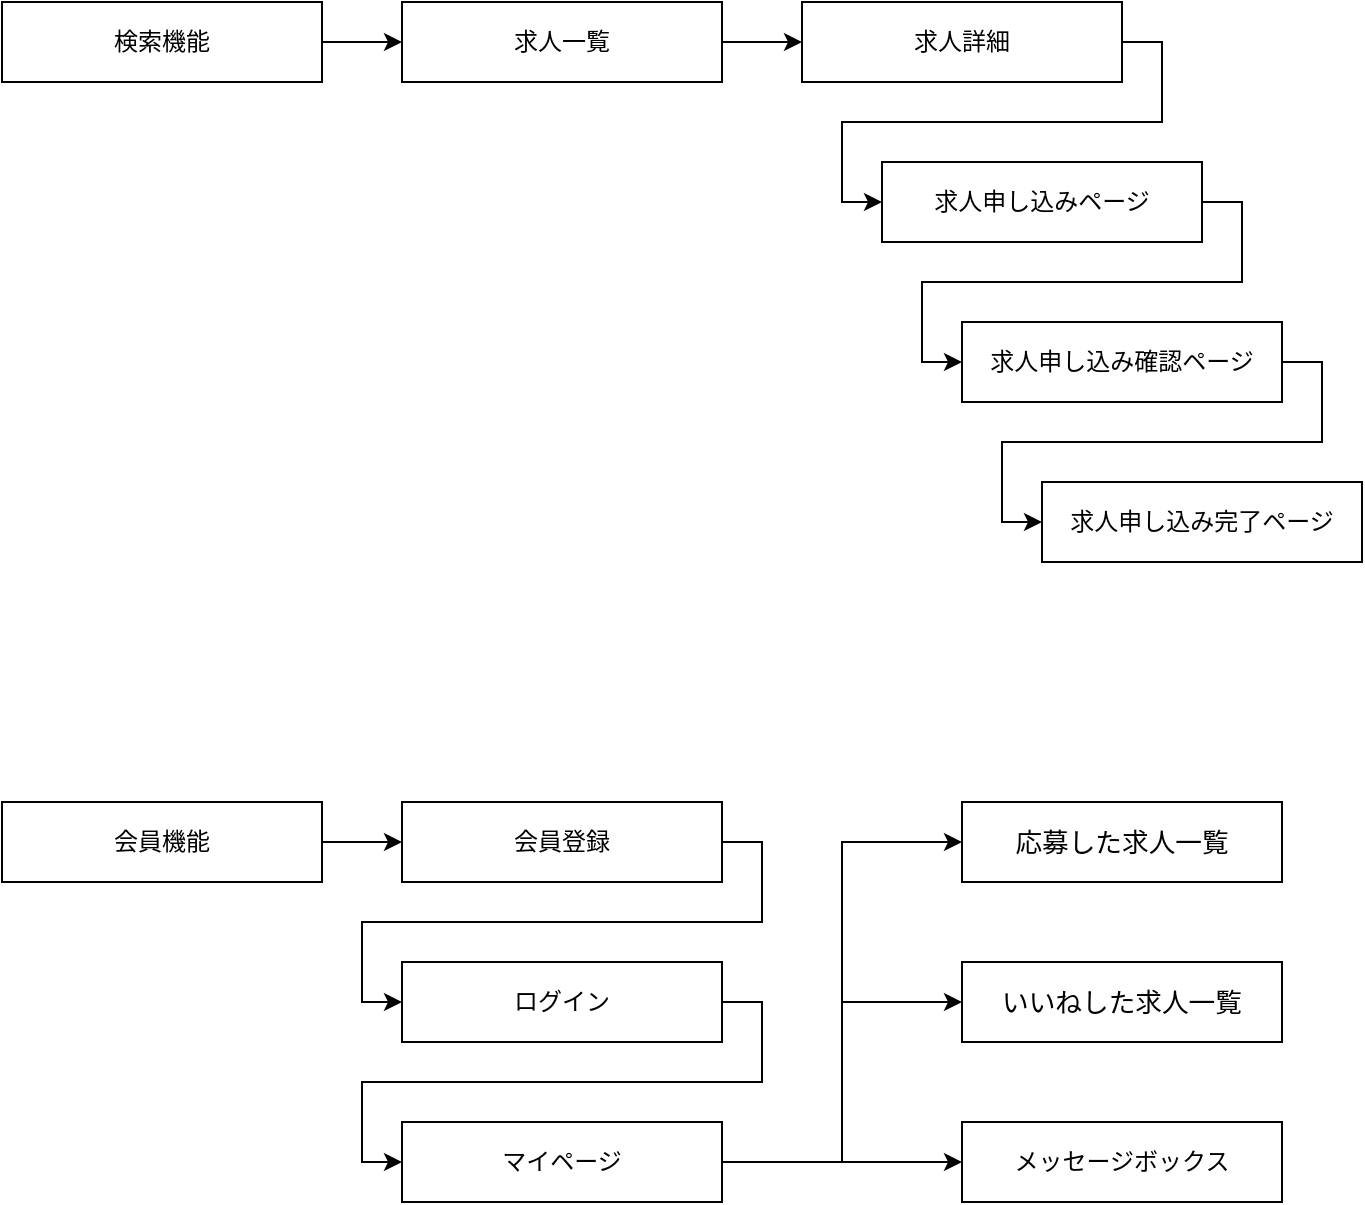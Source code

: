 <mxfile version="20.5.3" type="github">
  <diagram id="nBwjC7HzC-toV3b1rswN" name="Page-1">
    <mxGraphModel dx="1379" dy="798" grid="1" gridSize="10" guides="1" tooltips="1" connect="1" arrows="1" fold="1" page="1" pageScale="1" pageWidth="850" pageHeight="1100" math="0" shadow="0">
      <root>
        <mxCell id="0" />
        <mxCell id="1" parent="0" />
        <mxCell id="Uiuv5N7ZUfGhst5ddR6n-8" style="edgeStyle=orthogonalEdgeStyle;rounded=0;orthogonalLoop=1;jettySize=auto;html=1;exitX=1;exitY=0.5;exitDx=0;exitDy=0;entryX=0;entryY=0.5;entryDx=0;entryDy=0;" edge="1" parent="1" source="Uiuv5N7ZUfGhst5ddR6n-1" target="Uiuv5N7ZUfGhst5ddR6n-7">
          <mxGeometry relative="1" as="geometry" />
        </mxCell>
        <mxCell id="Uiuv5N7ZUfGhst5ddR6n-1" value="検索機能" style="rounded=0;whiteSpace=wrap;html=1;" vertex="1" parent="1">
          <mxGeometry x="40" y="40" width="160" height="40" as="geometry" />
        </mxCell>
        <mxCell id="Uiuv5N7ZUfGhst5ddR6n-21" style="edgeStyle=orthogonalEdgeStyle;rounded=0;orthogonalLoop=1;jettySize=auto;html=1;exitX=1;exitY=0.5;exitDx=0;exitDy=0;entryX=0;entryY=0.5;entryDx=0;entryDy=0;" edge="1" parent="1" source="Uiuv5N7ZUfGhst5ddR6n-3" target="Uiuv5N7ZUfGhst5ddR6n-20">
          <mxGeometry relative="1" as="geometry" />
        </mxCell>
        <mxCell id="Uiuv5N7ZUfGhst5ddR6n-3" value="会員機能" style="rounded=0;whiteSpace=wrap;html=1;" vertex="1" parent="1">
          <mxGeometry x="40" y="440" width="160" height="40" as="geometry" />
        </mxCell>
        <mxCell id="Uiuv5N7ZUfGhst5ddR6n-11" style="edgeStyle=orthogonalEdgeStyle;rounded=0;orthogonalLoop=1;jettySize=auto;html=1;exitX=1;exitY=0.5;exitDx=0;exitDy=0;entryX=0;entryY=0.5;entryDx=0;entryDy=0;" edge="1" parent="1" source="Uiuv5N7ZUfGhst5ddR6n-7" target="Uiuv5N7ZUfGhst5ddR6n-9">
          <mxGeometry relative="1" as="geometry" />
        </mxCell>
        <mxCell id="Uiuv5N7ZUfGhst5ddR6n-7" value="求人一覧" style="rounded=0;whiteSpace=wrap;html=1;" vertex="1" parent="1">
          <mxGeometry x="240" y="40" width="160" height="40" as="geometry" />
        </mxCell>
        <mxCell id="Uiuv5N7ZUfGhst5ddR6n-13" style="edgeStyle=orthogonalEdgeStyle;rounded=0;orthogonalLoop=1;jettySize=auto;html=1;exitX=1;exitY=0.5;exitDx=0;exitDy=0;entryX=0;entryY=0.5;entryDx=0;entryDy=0;" edge="1" parent="1" source="Uiuv5N7ZUfGhst5ddR6n-9" target="Uiuv5N7ZUfGhst5ddR6n-12">
          <mxGeometry relative="1" as="geometry" />
        </mxCell>
        <mxCell id="Uiuv5N7ZUfGhst5ddR6n-9" value="求人詳細" style="rounded=0;whiteSpace=wrap;html=1;" vertex="1" parent="1">
          <mxGeometry x="440" y="40" width="160" height="40" as="geometry" />
        </mxCell>
        <mxCell id="Uiuv5N7ZUfGhst5ddR6n-15" style="edgeStyle=orthogonalEdgeStyle;rounded=0;orthogonalLoop=1;jettySize=auto;html=1;exitX=1;exitY=0.5;exitDx=0;exitDy=0;entryX=0;entryY=0.5;entryDx=0;entryDy=0;" edge="1" parent="1" source="Uiuv5N7ZUfGhst5ddR6n-12" target="Uiuv5N7ZUfGhst5ddR6n-14">
          <mxGeometry relative="1" as="geometry" />
        </mxCell>
        <mxCell id="Uiuv5N7ZUfGhst5ddR6n-12" value="求人申し込みページ" style="rounded=0;whiteSpace=wrap;html=1;" vertex="1" parent="1">
          <mxGeometry x="480" y="120" width="160" height="40" as="geometry" />
        </mxCell>
        <mxCell id="Uiuv5N7ZUfGhst5ddR6n-17" style="edgeStyle=orthogonalEdgeStyle;rounded=0;orthogonalLoop=1;jettySize=auto;html=1;exitX=1;exitY=0.5;exitDx=0;exitDy=0;entryX=0;entryY=0.5;entryDx=0;entryDy=0;" edge="1" parent="1" source="Uiuv5N7ZUfGhst5ddR6n-14" target="Uiuv5N7ZUfGhst5ddR6n-16">
          <mxGeometry relative="1" as="geometry" />
        </mxCell>
        <mxCell id="Uiuv5N7ZUfGhst5ddR6n-14" value="求人申し込み確認ページ" style="rounded=0;whiteSpace=wrap;html=1;" vertex="1" parent="1">
          <mxGeometry x="520" y="200" width="160" height="40" as="geometry" />
        </mxCell>
        <mxCell id="Uiuv5N7ZUfGhst5ddR6n-16" value="求人申し込み完了ページ" style="rounded=0;whiteSpace=wrap;html=1;" vertex="1" parent="1">
          <mxGeometry x="560" y="280" width="160" height="40" as="geometry" />
        </mxCell>
        <mxCell id="Uiuv5N7ZUfGhst5ddR6n-27" style="edgeStyle=orthogonalEdgeStyle;rounded=0;orthogonalLoop=1;jettySize=auto;html=1;exitX=1;exitY=0.5;exitDx=0;exitDy=0;entryX=0;entryY=0.5;entryDx=0;entryDy=0;" edge="1" parent="1" source="Uiuv5N7ZUfGhst5ddR6n-18" target="Uiuv5N7ZUfGhst5ddR6n-25">
          <mxGeometry relative="1" as="geometry" />
        </mxCell>
        <mxCell id="Uiuv5N7ZUfGhst5ddR6n-18" value="ログイン" style="rounded=0;whiteSpace=wrap;html=1;" vertex="1" parent="1">
          <mxGeometry x="240" y="520" width="160" height="40" as="geometry" />
        </mxCell>
        <mxCell id="Uiuv5N7ZUfGhst5ddR6n-24" style="edgeStyle=orthogonalEdgeStyle;rounded=0;orthogonalLoop=1;jettySize=auto;html=1;exitX=1;exitY=0.5;exitDx=0;exitDy=0;entryX=0;entryY=0.5;entryDx=0;entryDy=0;" edge="1" parent="1" source="Uiuv5N7ZUfGhst5ddR6n-20" target="Uiuv5N7ZUfGhst5ddR6n-18">
          <mxGeometry relative="1" as="geometry" />
        </mxCell>
        <mxCell id="Uiuv5N7ZUfGhst5ddR6n-20" value="会員登録" style="rounded=0;whiteSpace=wrap;html=1;" vertex="1" parent="1">
          <mxGeometry x="240" y="440" width="160" height="40" as="geometry" />
        </mxCell>
        <mxCell id="Uiuv5N7ZUfGhst5ddR6n-29" style="edgeStyle=orthogonalEdgeStyle;rounded=0;orthogonalLoop=1;jettySize=auto;html=1;exitX=1;exitY=0.5;exitDx=0;exitDy=0;entryX=0;entryY=0.5;entryDx=0;entryDy=0;" edge="1" parent="1" source="Uiuv5N7ZUfGhst5ddR6n-25" target="Uiuv5N7ZUfGhst5ddR6n-28">
          <mxGeometry relative="1" as="geometry" />
        </mxCell>
        <mxCell id="Uiuv5N7ZUfGhst5ddR6n-31" style="edgeStyle=orthogonalEdgeStyle;rounded=0;orthogonalLoop=1;jettySize=auto;html=1;exitX=1;exitY=0.5;exitDx=0;exitDy=0;entryX=0;entryY=0.5;entryDx=0;entryDy=0;" edge="1" parent="1" source="Uiuv5N7ZUfGhst5ddR6n-25" target="Uiuv5N7ZUfGhst5ddR6n-30">
          <mxGeometry relative="1" as="geometry" />
        </mxCell>
        <mxCell id="Uiuv5N7ZUfGhst5ddR6n-33" style="edgeStyle=orthogonalEdgeStyle;rounded=0;orthogonalLoop=1;jettySize=auto;html=1;exitX=1;exitY=0.5;exitDx=0;exitDy=0;entryX=0;entryY=0.5;entryDx=0;entryDy=0;" edge="1" parent="1" source="Uiuv5N7ZUfGhst5ddR6n-25" target="Uiuv5N7ZUfGhst5ddR6n-32">
          <mxGeometry relative="1" as="geometry" />
        </mxCell>
        <mxCell id="Uiuv5N7ZUfGhst5ddR6n-25" value="マイページ" style="rounded=0;whiteSpace=wrap;html=1;" vertex="1" parent="1">
          <mxGeometry x="240" y="600" width="160" height="40" as="geometry" />
        </mxCell>
        <mxCell id="Uiuv5N7ZUfGhst5ddR6n-28" value="&lt;span style=&quot;text-align: start; font-size: 10pt; font-family: Arial;&quot; data-sheets-userformat=&quot;{&amp;quot;2&amp;quot;:513,&amp;quot;3&amp;quot;:{&amp;quot;1&amp;quot;:0},&amp;quot;12&amp;quot;:0}&quot; data-sheets-value=&quot;{&amp;quot;1&amp;quot;:2,&amp;quot;2&amp;quot;:&amp;quot;応募した求人一覧&amp;quot;}&quot;&gt;応募した求人一覧&lt;/span&gt;" style="rounded=0;whiteSpace=wrap;html=1;" vertex="1" parent="1">
          <mxGeometry x="520" y="440" width="160" height="40" as="geometry" />
        </mxCell>
        <mxCell id="Uiuv5N7ZUfGhst5ddR6n-30" value="&lt;span style=&quot;text-align: start; font-size: 10pt; font-family: Arial;&quot; data-sheets-userformat=&quot;{&amp;quot;2&amp;quot;:513,&amp;quot;3&amp;quot;:{&amp;quot;1&amp;quot;:0},&amp;quot;12&amp;quot;:0}&quot; data-sheets-value=&quot;{&amp;quot;1&amp;quot;:2,&amp;quot;2&amp;quot;:&amp;quot;いいねした求人一覧&amp;quot;}&quot;&gt;いいねした求人一覧&lt;/span&gt;" style="rounded=0;whiteSpace=wrap;html=1;" vertex="1" parent="1">
          <mxGeometry x="520" y="520" width="160" height="40" as="geometry" />
        </mxCell>
        <mxCell id="Uiuv5N7ZUfGhst5ddR6n-32" value="メッセージボックス" style="rounded=0;whiteSpace=wrap;html=1;" vertex="1" parent="1">
          <mxGeometry x="520" y="600" width="160" height="40" as="geometry" />
        </mxCell>
      </root>
    </mxGraphModel>
  </diagram>
</mxfile>
